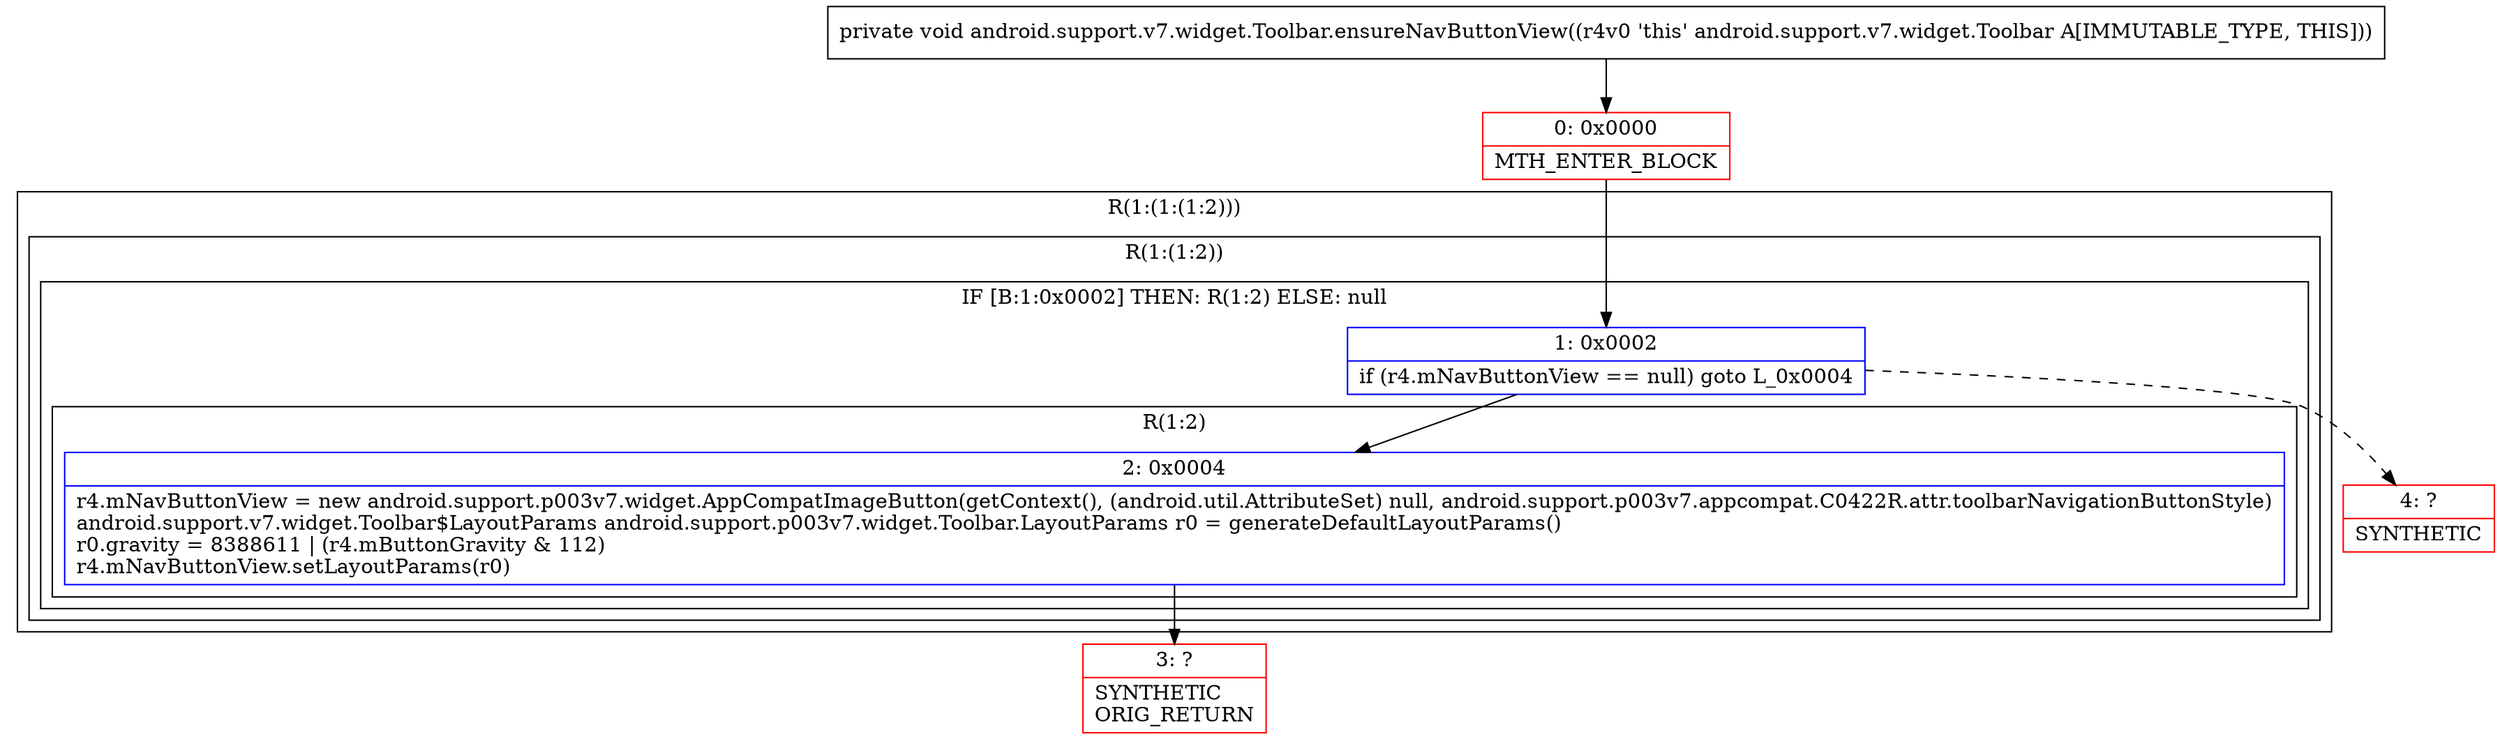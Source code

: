 digraph "CFG forandroid.support.v7.widget.Toolbar.ensureNavButtonView()V" {
subgraph cluster_Region_740461711 {
label = "R(1:(1:(1:2)))";
node [shape=record,color=blue];
subgraph cluster_Region_850711770 {
label = "R(1:(1:2))";
node [shape=record,color=blue];
subgraph cluster_IfRegion_690317240 {
label = "IF [B:1:0x0002] THEN: R(1:2) ELSE: null";
node [shape=record,color=blue];
Node_1 [shape=record,label="{1\:\ 0x0002|if (r4.mNavButtonView == null) goto L_0x0004\l}"];
subgraph cluster_Region_1386816032 {
label = "R(1:2)";
node [shape=record,color=blue];
Node_2 [shape=record,label="{2\:\ 0x0004|r4.mNavButtonView = new android.support.p003v7.widget.AppCompatImageButton(getContext(), (android.util.AttributeSet) null, android.support.p003v7.appcompat.C0422R.attr.toolbarNavigationButtonStyle)\landroid.support.v7.widget.Toolbar$LayoutParams android.support.p003v7.widget.Toolbar.LayoutParams r0 = generateDefaultLayoutParams()\lr0.gravity = 8388611 \| (r4.mButtonGravity & 112)\lr4.mNavButtonView.setLayoutParams(r0)\l}"];
}
}
}
}
Node_0 [shape=record,color=red,label="{0\:\ 0x0000|MTH_ENTER_BLOCK\l}"];
Node_3 [shape=record,color=red,label="{3\:\ ?|SYNTHETIC\lORIG_RETURN\l}"];
Node_4 [shape=record,color=red,label="{4\:\ ?|SYNTHETIC\l}"];
MethodNode[shape=record,label="{private void android.support.v7.widget.Toolbar.ensureNavButtonView((r4v0 'this' android.support.v7.widget.Toolbar A[IMMUTABLE_TYPE, THIS])) }"];
MethodNode -> Node_0;
Node_1 -> Node_2;
Node_1 -> Node_4[style=dashed];
Node_2 -> Node_3;
Node_0 -> Node_1;
}

